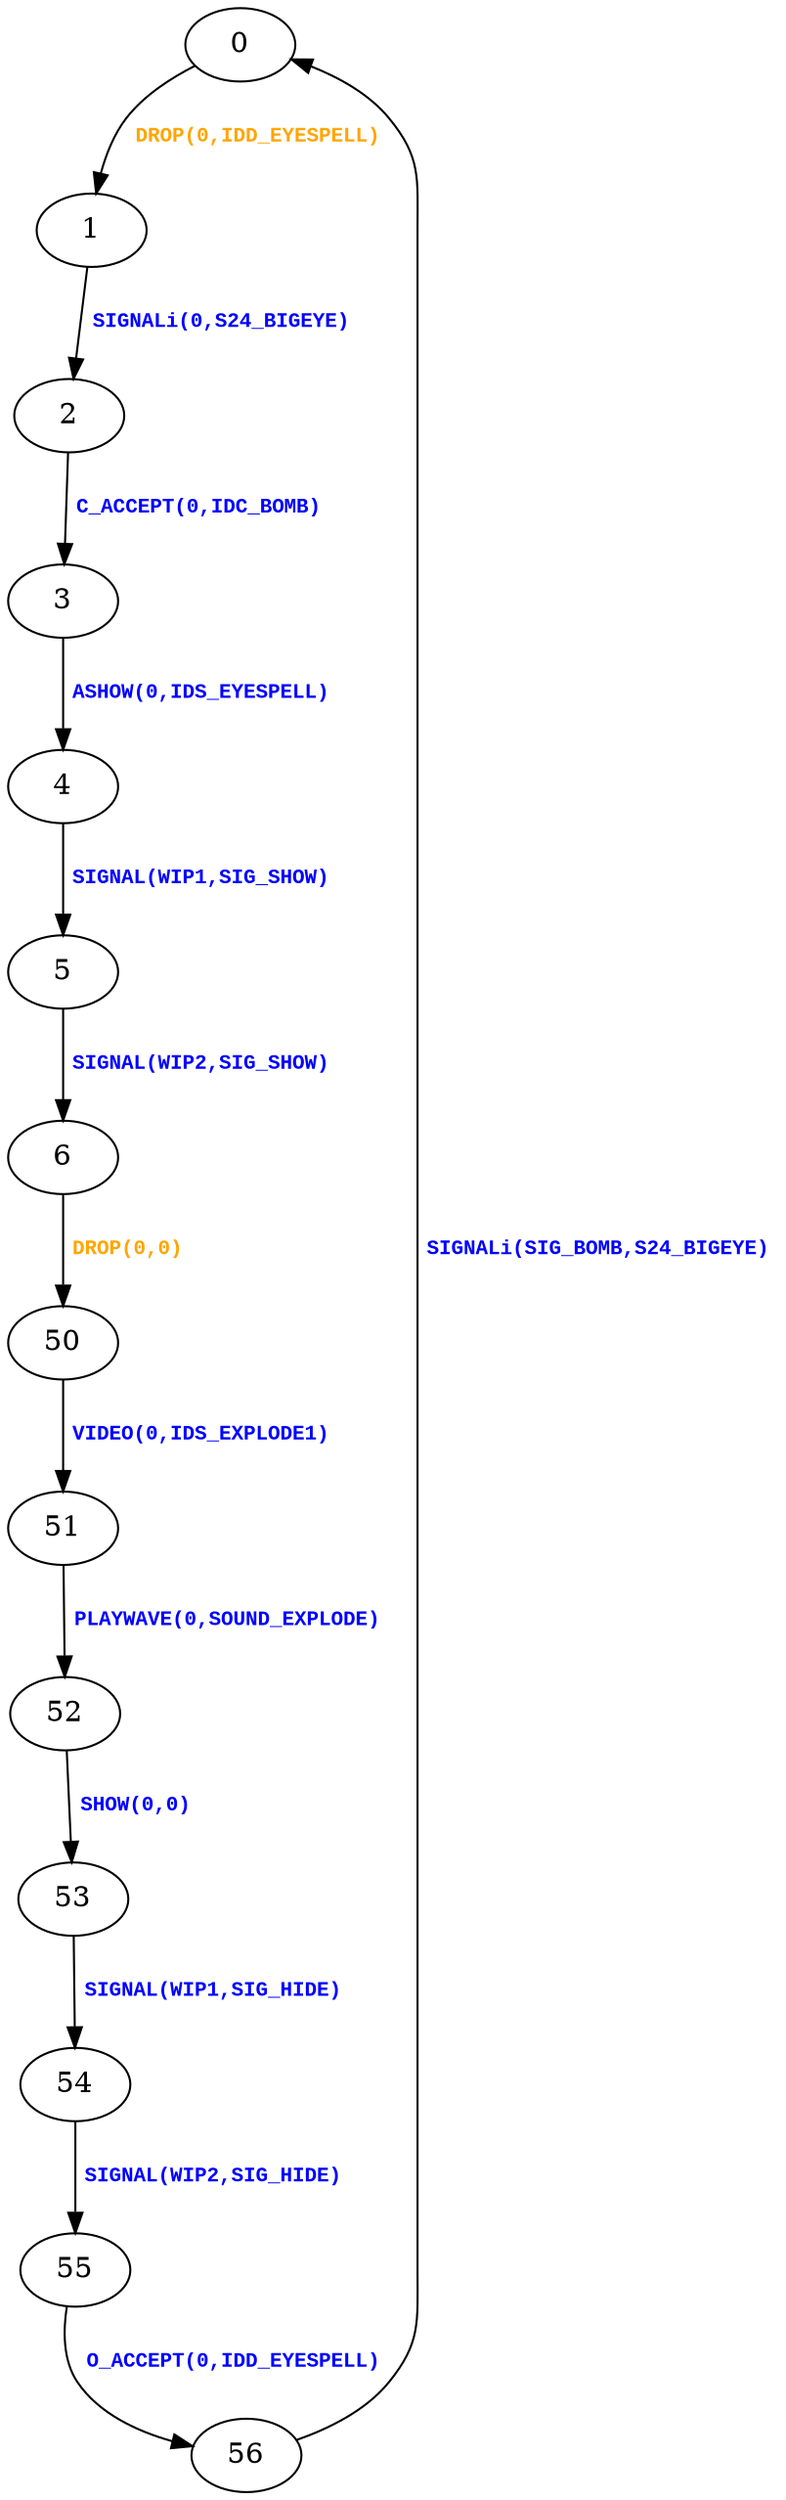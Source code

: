 digraph {
 node [shape=oval];
"0" -> "1"[fontcolor=orange, label=< <table border="0"><tr><td><font face="Courier New" point-size="10"><b>DROP(0,IDD_EYESPELL)<br align="left"/></b></font></td></tr>
</table>>];
"1" -> "2"[fontcolor=blue, label=< <table border="0"><tr><td><font face="Courier New" point-size="10"><b>SIGNALi(0,S24_BIGEYE)<br align="left"/></b></font></td></tr>
</table>>];
"2" -> "3"[fontcolor=blue, label=< <table border="0"><tr><td><font face="Courier New" point-size="10"><b>C_ACCEPT(0,IDC_BOMB)<br align="left"/></b></font></td></tr>
</table>>];
"3" -> "4"[fontcolor=blue, label=< <table border="0"><tr><td><font face="Courier New" point-size="10"><b>ASHOW(0,IDS_EYESPELL)<br align="left"/></b></font></td></tr>
</table>>];
"4" -> "5"[fontcolor=blue, label=< <table border="0"><tr><td><font face="Courier New" point-size="10"><b>SIGNAL(WIP1,SIG_SHOW)<br align="left"/></b></font></td></tr>
</table>>];
"5" -> "6"[fontcolor=blue, label=< <table border="0"><tr><td><font face="Courier New" point-size="10"><b>SIGNAL(WIP2,SIG_SHOW)<br align="left"/></b></font></td></tr>
</table>>];
"50" -> "51"[fontcolor=blue, label=< <table border="0"><tr><td><font face="Courier New" point-size="10"><b>VIDEO(0,IDS_EXPLODE1)<br align="left"/></b></font></td></tr>
</table>>];
"51" -> "52"[fontcolor=blue, label=< <table border="0"><tr><td><font face="Courier New" point-size="10"><b>PLAYWAVE(0,SOUND_EXPLODE)<br align="left"/></b></font></td></tr>
</table>>];
"52" -> "53"[fontcolor=blue, label=< <table border="0"><tr><td><font face="Courier New" point-size="10"><b>SHOW(0,0)<br align="left"/></b></font></td></tr>
</table>>];
"53" -> "54"[fontcolor=blue, label=< <table border="0"><tr><td><font face="Courier New" point-size="10"><b>SIGNAL(WIP1,SIG_HIDE)<br align="left"/></b></font></td></tr>
</table>>];
"54" -> "55"[fontcolor=blue, label=< <table border="0"><tr><td><font face="Courier New" point-size="10"><b>SIGNAL(WIP2,SIG_HIDE)<br align="left"/></b></font></td></tr>
</table>>];
"55" -> "56"[fontcolor=blue, label=< <table border="0"><tr><td><font face="Courier New" point-size="10"><b>O_ACCEPT(0,IDD_EYESPELL)<br align="left"/></b></font></td></tr>
</table>>];
"56" -> "0"[fontcolor=blue, label=< <table border="0"><tr><td><font face="Courier New" point-size="10"><b>SIGNALi(SIG_BOMB,S24_BIGEYE)<br align="left"/></b></font></td></tr>
</table>>];
"6" -> "50"[fontcolor=orange, label=< <table border="0"><tr><td><font face="Courier New" point-size="10"><b>DROP(0,0)<br align="left"/></b></font></td></tr>
</table>>];
}
